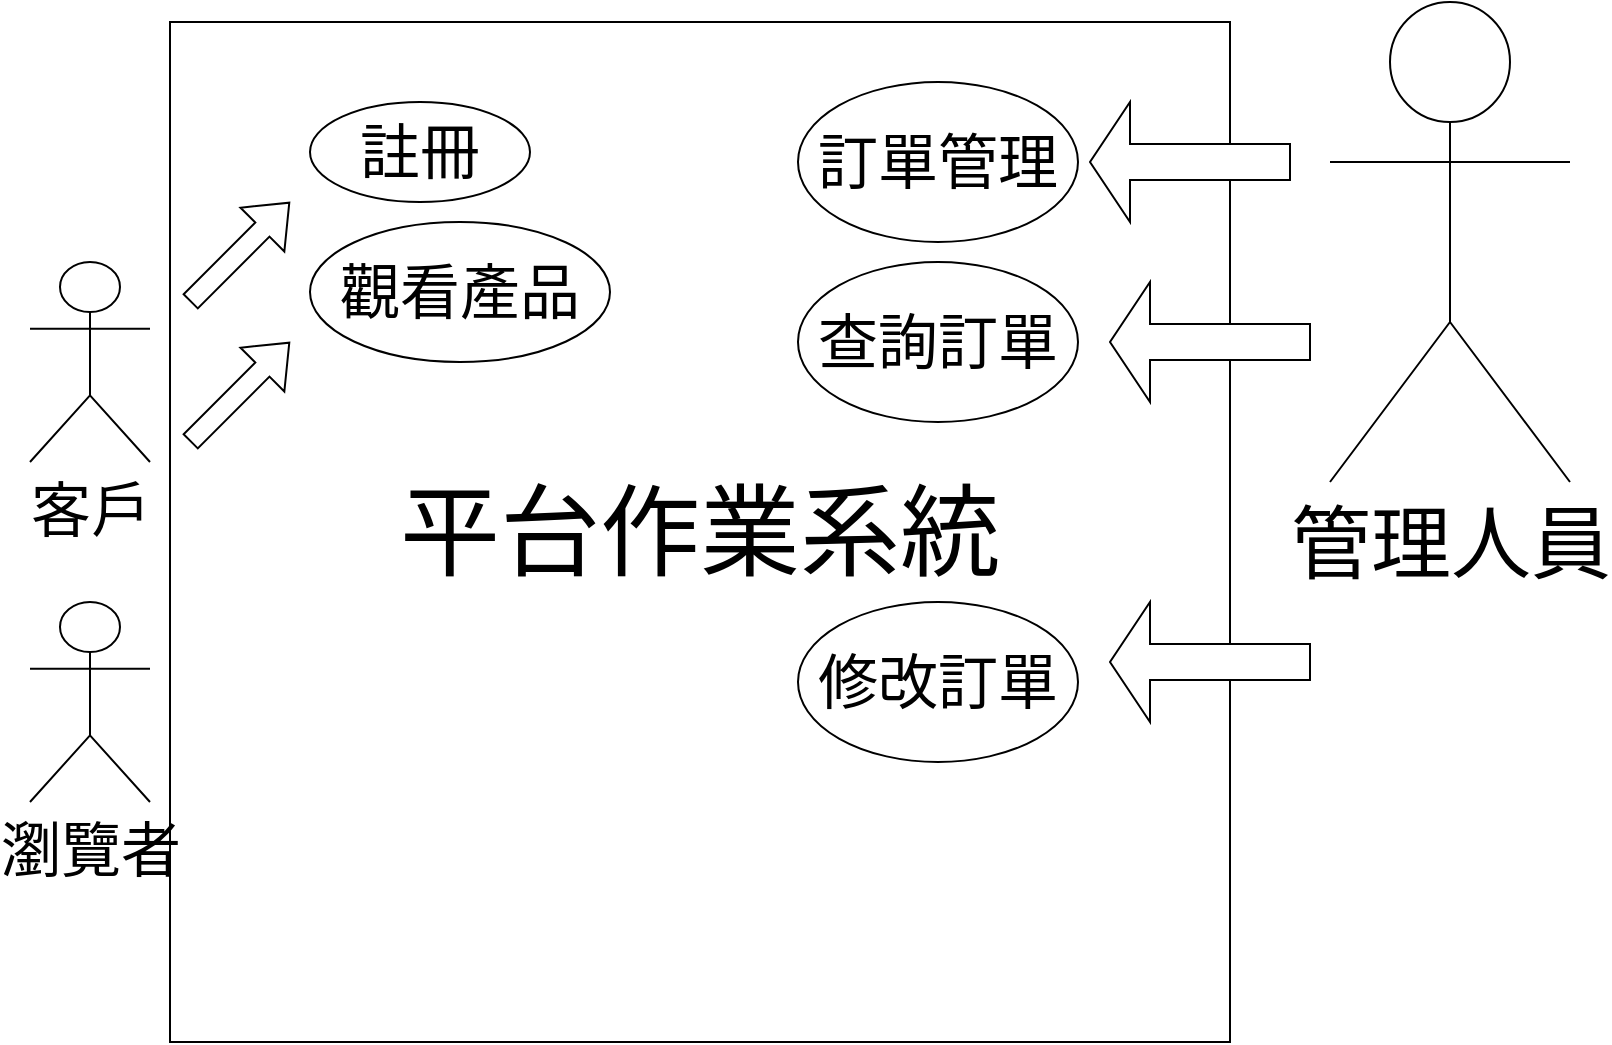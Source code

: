 <mxfile version="17.4.5" type="device" pages="3"><diagram id="V7DGzK6TTjDBdNX_tZ4m" name="(b) 小題"><mxGraphModel dx="1422" dy="794" grid="1" gridSize="10" guides="1" tooltips="1" connect="1" arrows="1" fold="1" page="1" pageScale="1" pageWidth="827" pageHeight="1169" math="0" shadow="0"><root><mxCell id="0"/><mxCell id="1" parent="0"/><mxCell id="oxmTmsIh9CpqrbTpva8U-16" value="&lt;font style=&quot;font-size: 50px&quot;&gt;平台作業系統&lt;/font&gt;" style="rounded=0;whiteSpace=wrap;html=1;fontSize=30;" vertex="1" parent="1"><mxGeometry x="100" y="50" width="530" height="510" as="geometry"/></mxCell><mxCell id="oxmTmsIh9CpqrbTpva8U-1" value="&lt;font style=&quot;font-size: 30px&quot;&gt;客戶&lt;/font&gt;" style="shape=umlActor;verticalLabelPosition=bottom;verticalAlign=top;html=1;outlineConnect=0;" vertex="1" parent="1"><mxGeometry x="30" y="170" width="60" height="100" as="geometry"/></mxCell><mxCell id="oxmTmsIh9CpqrbTpva8U-4" value="&lt;font style=&quot;font-size: 30px&quot;&gt;註冊&lt;/font&gt;" style="ellipse;whiteSpace=wrap;html=1;" vertex="1" parent="1"><mxGeometry x="170" y="90" width="110" height="50" as="geometry"/></mxCell><mxCell id="oxmTmsIh9CpqrbTpva8U-5" value="&lt;font style=&quot;font-size: 40px&quot;&gt;管理人員&lt;/font&gt;" style="shape=umlActor;verticalLabelPosition=bottom;verticalAlign=top;html=1;outlineConnect=0;" vertex="1" parent="1"><mxGeometry x="680" y="40" width="120" height="240" as="geometry"/></mxCell><mxCell id="oxmTmsIh9CpqrbTpva8U-6" value="" style="shape=flexArrow;endArrow=classic;html=1;rounded=0;" edge="1" parent="1"><mxGeometry width="50" height="50" relative="1" as="geometry"><mxPoint x="110" y="260" as="sourcePoint"/><mxPoint x="160" y="210" as="targetPoint"/></mxGeometry></mxCell><mxCell id="oxmTmsIh9CpqrbTpva8U-13" value="&lt;font style=&quot;font-size: 30px&quot;&gt;瀏覽者&lt;/font&gt;" style="shape=umlActor;verticalLabelPosition=bottom;verticalAlign=top;html=1;outlineConnect=0;" vertex="1" parent="1"><mxGeometry x="30" y="340" width="60" height="100" as="geometry"/></mxCell><mxCell id="oxmTmsIh9CpqrbTpva8U-17" value="&lt;span style=&quot;font-size: 30px&quot;&gt;訂單管理&lt;/span&gt;" style="ellipse;whiteSpace=wrap;html=1;" vertex="1" parent="1"><mxGeometry x="414" y="80" width="140" height="80" as="geometry"/></mxCell><mxCell id="oxmTmsIh9CpqrbTpva8U-21" value="" style="shape=singleArrow;direction=west;whiteSpace=wrap;html=1;fontSize=40;" vertex="1" parent="1"><mxGeometry x="560" y="90" width="100" height="60" as="geometry"/></mxCell><mxCell id="oxmTmsIh9CpqrbTpva8U-22" value="&lt;span style=&quot;font-size: 30px&quot;&gt;觀看產品&lt;/span&gt;" style="ellipse;whiteSpace=wrap;html=1;" vertex="1" parent="1"><mxGeometry x="170" y="150" width="150" height="70" as="geometry"/></mxCell><mxCell id="oxmTmsIh9CpqrbTpva8U-23" value="" style="shape=flexArrow;endArrow=classic;html=1;rounded=0;" edge="1" parent="1"><mxGeometry width="50" height="50" relative="1" as="geometry"><mxPoint x="110" y="190" as="sourcePoint"/><mxPoint x="160" y="140" as="targetPoint"/></mxGeometry></mxCell><mxCell id="oxmTmsIh9CpqrbTpva8U-26" value="&lt;span style=&quot;font-size: 30px&quot;&gt;查詢訂單&lt;/span&gt;" style="ellipse;whiteSpace=wrap;html=1;" vertex="1" parent="1"><mxGeometry x="414" y="170" width="140" height="80" as="geometry"/></mxCell><mxCell id="oxmTmsIh9CpqrbTpva8U-27" value="" style="shape=singleArrow;direction=west;whiteSpace=wrap;html=1;fontSize=40;" vertex="1" parent="1"><mxGeometry x="570" y="180" width="100" height="60" as="geometry"/></mxCell><mxCell id="oxmTmsIh9CpqrbTpva8U-28" value="&lt;span style=&quot;font-size: 30px&quot;&gt;修改訂單&lt;/span&gt;" style="ellipse;whiteSpace=wrap;html=1;" vertex="1" parent="1"><mxGeometry x="414" y="340" width="140" height="80" as="geometry"/></mxCell><mxCell id="oxmTmsIh9CpqrbTpva8U-29" value="" style="shape=singleArrow;direction=west;whiteSpace=wrap;html=1;fontSize=40;" vertex="1" parent="1"><mxGeometry x="570" y="340" width="100" height="60" as="geometry"/></mxCell></root></mxGraphModel></diagram><diagram id="BZPio_Jj3uGKRLuExNS9" name="(d) 小題"><mxGraphModel dx="1422" dy="689" grid="1" gridSize="10" guides="1" tooltips="1" connect="1" arrows="1" fold="1" page="1" pageScale="1" pageWidth="827" pageHeight="1169" math="0" shadow="0"><root><mxCell id="Udvxj7O8KsXDByOM07qp-0"/><mxCell id="Udvxj7O8KsXDByOM07qp-1" parent="Udvxj7O8KsXDByOM07qp-0"/></root></mxGraphModel></diagram><diagram id="FHXIc3Kpj9RXKwcUpcDl" name="(e) 小題"><mxGraphModel dx="1422" dy="689" grid="1" gridSize="10" guides="1" tooltips="1" connect="1" arrows="1" fold="1" page="1" pageScale="1" pageWidth="827" pageHeight="1169" math="0" shadow="0"><root><mxCell id="0"/><mxCell id="1" parent="0"/></root></mxGraphModel></diagram></mxfile>